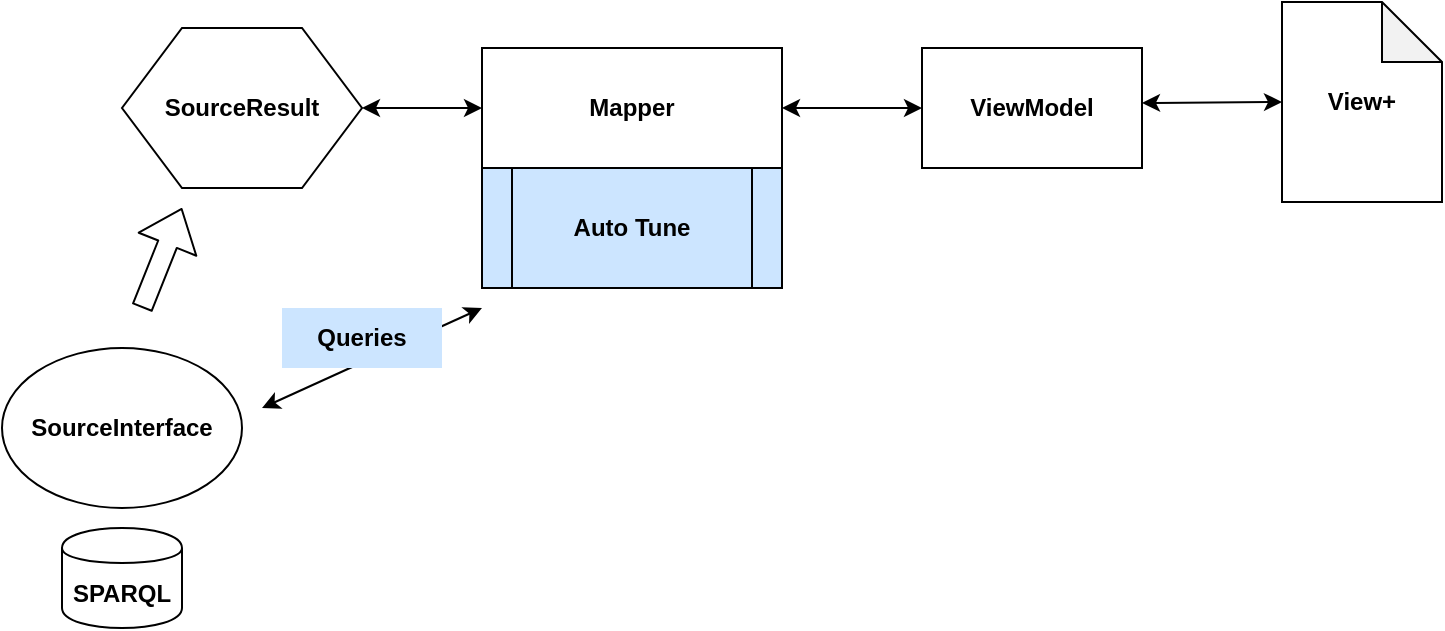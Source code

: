 <mxfile version="13.0.9">
    <diagram id="gCDWsnxuQSPxM6q4-7yv" name="Page-1">
        <mxGraphModel dx="1048" dy="605" grid="1" gridSize="10" guides="1" tooltips="1" connect="1" arrows="1" fold="1" page="1" pageScale="1" pageWidth="827" pageHeight="1169" math="0" shadow="0">
            <root>
                <mxCell id="0"/>
                <mxCell id="1" parent="0"/>
                <mxCell id="13" value="&lt;b&gt;ViewModel&lt;/b&gt;" style="whiteSpace=wrap;html=1;aspect=variable;" parent="1" vertex="1">
                    <mxGeometry x="470" y="270" width="110" height="60" as="geometry"/>
                </mxCell>
                <mxCell id="21" value="&lt;b&gt;SourceResult&lt;/b&gt;" style="shape=hexagon;perimeter=hexagonPerimeter2;whiteSpace=wrap;html=1;" parent="1" vertex="1">
                    <mxGeometry x="70" y="260" width="120" height="80" as="geometry"/>
                </mxCell>
                <mxCell id="34" value="&lt;b&gt;SourceInterface&lt;/b&gt;" style="ellipse;whiteSpace=wrap;html=1;" parent="1" vertex="1">
                    <mxGeometry x="10" y="420" width="120" height="80" as="geometry"/>
                </mxCell>
                <mxCell id="35" value="" style="shape=flexArrow;endArrow=classic;html=1;" parent="1" edge="1">
                    <mxGeometry width="50" height="50" relative="1" as="geometry">
                        <mxPoint x="80" y="400" as="sourcePoint"/>
                        <mxPoint x="100" y="350" as="targetPoint"/>
                    </mxGeometry>
                </mxCell>
                <mxCell id="39" value="&lt;b&gt;SPARQL&lt;/b&gt;" style="shape=cylinder;whiteSpace=wrap;html=1;boundedLbl=1;backgroundOutline=1;" parent="1" vertex="1">
                    <mxGeometry x="40" y="510" width="60" height="50" as="geometry"/>
                </mxCell>
                <mxCell id="40" value="&lt;b&gt;Auto Tune&lt;/b&gt;" style="shape=process;whiteSpace=wrap;html=1;backgroundOutline=1;fillColor=#CCE5FF;" parent="1" vertex="1">
                    <mxGeometry x="250" y="330" width="150" height="60" as="geometry"/>
                </mxCell>
                <mxCell id="46" value="&lt;b&gt;Mapper&lt;/b&gt;" style="whiteSpace=wrap;html=1;aspect=variable;" parent="1" vertex="1">
                    <mxGeometry x="250" y="270" width="150" height="60" as="geometry"/>
                </mxCell>
                <mxCell id="59" value="" style="endArrow=classic;startArrow=classic;html=1;fillColor=#CCE5FF;" parent="1" edge="1">
                    <mxGeometry width="50" height="50" relative="1" as="geometry">
                        <mxPoint x="140" y="450" as="sourcePoint"/>
                        <mxPoint x="250" y="400" as="targetPoint"/>
                    </mxGeometry>
                </mxCell>
                <mxCell id="60" value="&lt;b&gt;Queries&lt;/b&gt;" style="text;html=1;strokeColor=none;fillColor=#CCE5FF;align=center;verticalAlign=middle;whiteSpace=wrap;rounded=0;" parent="1" vertex="1">
                    <mxGeometry x="150" y="400" width="80" height="30" as="geometry"/>
                </mxCell>
                <mxCell id="61" value="" style="endArrow=classic;startArrow=classic;html=1;fillColor=#CCE5FF;entryX=0;entryY=0.5;entryDx=0;entryDy=0;" edge="1" parent="1" target="46">
                    <mxGeometry width="50" height="50" relative="1" as="geometry">
                        <mxPoint x="190" y="300" as="sourcePoint"/>
                        <mxPoint x="250" y="325" as="targetPoint"/>
                    </mxGeometry>
                </mxCell>
                <mxCell id="62" value="" style="endArrow=classic;startArrow=classic;html=1;fillColor=#CCE5FF;entryX=0;entryY=0.5;entryDx=0;entryDy=0;exitX=1;exitY=0.5;exitDx=0;exitDy=0;" edge="1" parent="1" source="46" target="13">
                    <mxGeometry width="50" height="50" relative="1" as="geometry">
                        <mxPoint x="480" y="240" as="sourcePoint"/>
                        <mxPoint x="540" y="265" as="targetPoint"/>
                    </mxGeometry>
                </mxCell>
                <mxCell id="64" value="&lt;b&gt;View+&lt;/b&gt;&lt;b&gt;&lt;br&gt;&lt;/b&gt;" style="shape=note;whiteSpace=wrap;html=1;backgroundOutline=1;darkOpacity=0.05;" vertex="1" parent="1">
                    <mxGeometry x="650" y="247" width="80" height="100" as="geometry"/>
                </mxCell>
                <mxCell id="65" value="" style="endArrow=classic;startArrow=classic;html=1;fillColor=#CCE5FF;entryX=0;entryY=0.5;entryDx=0;entryDy=0;entryPerimeter=0;" edge="1" parent="1" target="64">
                    <mxGeometry width="50" height="50" relative="1" as="geometry">
                        <mxPoint x="580" y="297.5" as="sourcePoint"/>
                        <mxPoint x="640" y="322.5" as="targetPoint"/>
                    </mxGeometry>
                </mxCell>
            </root>
        </mxGraphModel>
    </diagram>
</mxfile>